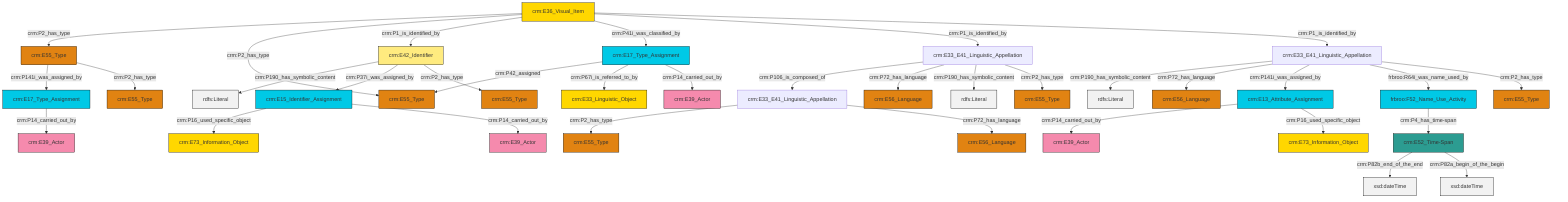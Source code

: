 graph TD
classDef Literal fill:#f2f2f2,stroke:#000000;
classDef CRM_Entity fill:#FFFFFF,stroke:#000000;
classDef Temporal_Entity fill:#00C9E6, stroke:#000000;
classDef Type fill:#E18312, stroke:#000000;
classDef Time-Span fill:#2C9C91, stroke:#000000;
classDef Appellation fill:#FFEB7F, stroke:#000000;
classDef Place fill:#008836, stroke:#000000;
classDef Persistent_Item fill:#B266B2, stroke:#000000;
classDef Conceptual_Object fill:#FFD700, stroke:#000000;
classDef Physical_Thing fill:#D2B48C, stroke:#000000;
classDef Actor fill:#f58aad, stroke:#000000;
classDef PC_Classes fill:#4ce600, stroke:#000000;
classDef Multi fill:#cccccc,stroke:#000000;

2["crm:E42_Identifier"]:::Appellation -->|crm:P190_has_symbolic_content| 3[rdfs:Literal]:::Literal
6["crm:E15_Identifier_Assignment"]:::Temporal_Entity -->|crm:P16_used_specific_object| 7["crm:E73_Information_Object"]:::Conceptual_Object
8["crm:E17_Type_Assignment"]:::Temporal_Entity -->|crm:P14_carried_out_by| 9["crm:E39_Actor"]:::Actor
14["crm:E33_E41_Linguistic_Appellation"]:::Default -->|crm:P190_has_symbolic_content| 15[rdfs:Literal]:::Literal
2["crm:E42_Identifier"]:::Appellation -->|crm:P37i_was_assigned_by| 6["crm:E15_Identifier_Assignment"]:::Temporal_Entity
16["crm:E33_E41_Linguistic_Appellation"]:::Default -->|crm:P106_is_composed_of| 17["crm:E33_E41_Linguistic_Appellation"]:::Default
10["crm:E17_Type_Assignment"]:::Temporal_Entity -->|crm:P42_assigned| 18["crm:E55_Type"]:::Type
19["crm:E36_Visual_Item"]:::Conceptual_Object -->|crm:P2_has_type| 20["crm:E55_Type"]:::Type
22["frbroo:F52_Name_Use_Activity"]:::Temporal_Entity -->|crm:P4_has_time-span| 26["crm:E52_Time-Span"]:::Time-Span
14["crm:E33_E41_Linguistic_Appellation"]:::Default -->|crm:P72_has_language| 27["crm:E56_Language"]:::Type
6["crm:E15_Identifier_Assignment"]:::Temporal_Entity -->|crm:P14_carried_out_by| 28["crm:E39_Actor"]:::Actor
16["crm:E33_E41_Linguistic_Appellation"]:::Default -->|crm:P72_has_language| 29["crm:E56_Language"]:::Type
19["crm:E36_Visual_Item"]:::Conceptual_Object -->|crm:P2_has_type| 18["crm:E55_Type"]:::Type
26["crm:E52_Time-Span"]:::Time-Span -->|crm:P82b_end_of_the_end| 35[xsd:dateTime]:::Literal
19["crm:E36_Visual_Item"]:::Conceptual_Object -->|crm:P1_is_identified_by| 2["crm:E42_Identifier"]:::Appellation
17["crm:E33_E41_Linguistic_Appellation"]:::Default -->|crm:P2_has_type| 40["crm:E55_Type"]:::Type
20["crm:E55_Type"]:::Type -->|crm:P141i_was_assigned_by| 8["crm:E17_Type_Assignment"]:::Temporal_Entity
14["crm:E33_E41_Linguistic_Appellation"]:::Default -->|crm:P141i_was_assigned_by| 30["crm:E13_Attribute_Assignment"]:::Temporal_Entity
16["crm:E33_E41_Linguistic_Appellation"]:::Default -->|crm:P190_has_symbolic_content| 47[rdfs:Literal]:::Literal
19["crm:E36_Visual_Item"]:::Conceptual_Object -->|crm:P41i_was_classified_by| 10["crm:E17_Type_Assignment"]:::Temporal_Entity
14["crm:E33_E41_Linguistic_Appellation"]:::Default -->|frbroo:R64i_was_name_used_by| 22["frbroo:F52_Name_Use_Activity"]:::Temporal_Entity
14["crm:E33_E41_Linguistic_Appellation"]:::Default -->|crm:P2_has_type| 43["crm:E55_Type"]:::Type
20["crm:E55_Type"]:::Type -->|crm:P2_has_type| 45["crm:E55_Type"]:::Type
30["crm:E13_Attribute_Assignment"]:::Temporal_Entity -->|crm:P14_carried_out_by| 24["crm:E39_Actor"]:::Actor
2["crm:E42_Identifier"]:::Appellation -->|crm:P2_has_type| 36["crm:E55_Type"]:::Type
17["crm:E33_E41_Linguistic_Appellation"]:::Default -->|crm:P72_has_language| 52["crm:E56_Language"]:::Type
30["crm:E13_Attribute_Assignment"]:::Temporal_Entity -->|crm:P16_used_specific_object| 41["crm:E73_Information_Object"]:::Conceptual_Object
10["crm:E17_Type_Assignment"]:::Temporal_Entity -->|crm:P67i_is_referred_to_by| 33["crm:E33_Linguistic_Object"]:::Conceptual_Object
19["crm:E36_Visual_Item"]:::Conceptual_Object -->|crm:P1_is_identified_by| 16["crm:E33_E41_Linguistic_Appellation"]:::Default
26["crm:E52_Time-Span"]:::Time-Span -->|crm:P82a_begin_of_the_begin| 62[xsd:dateTime]:::Literal
16["crm:E33_E41_Linguistic_Appellation"]:::Default -->|crm:P2_has_type| 0["crm:E55_Type"]:::Type
10["crm:E17_Type_Assignment"]:::Temporal_Entity -->|crm:P14_carried_out_by| 4["crm:E39_Actor"]:::Actor
19["crm:E36_Visual_Item"]:::Conceptual_Object -->|crm:P1_is_identified_by| 14["crm:E33_E41_Linguistic_Appellation"]:::Default